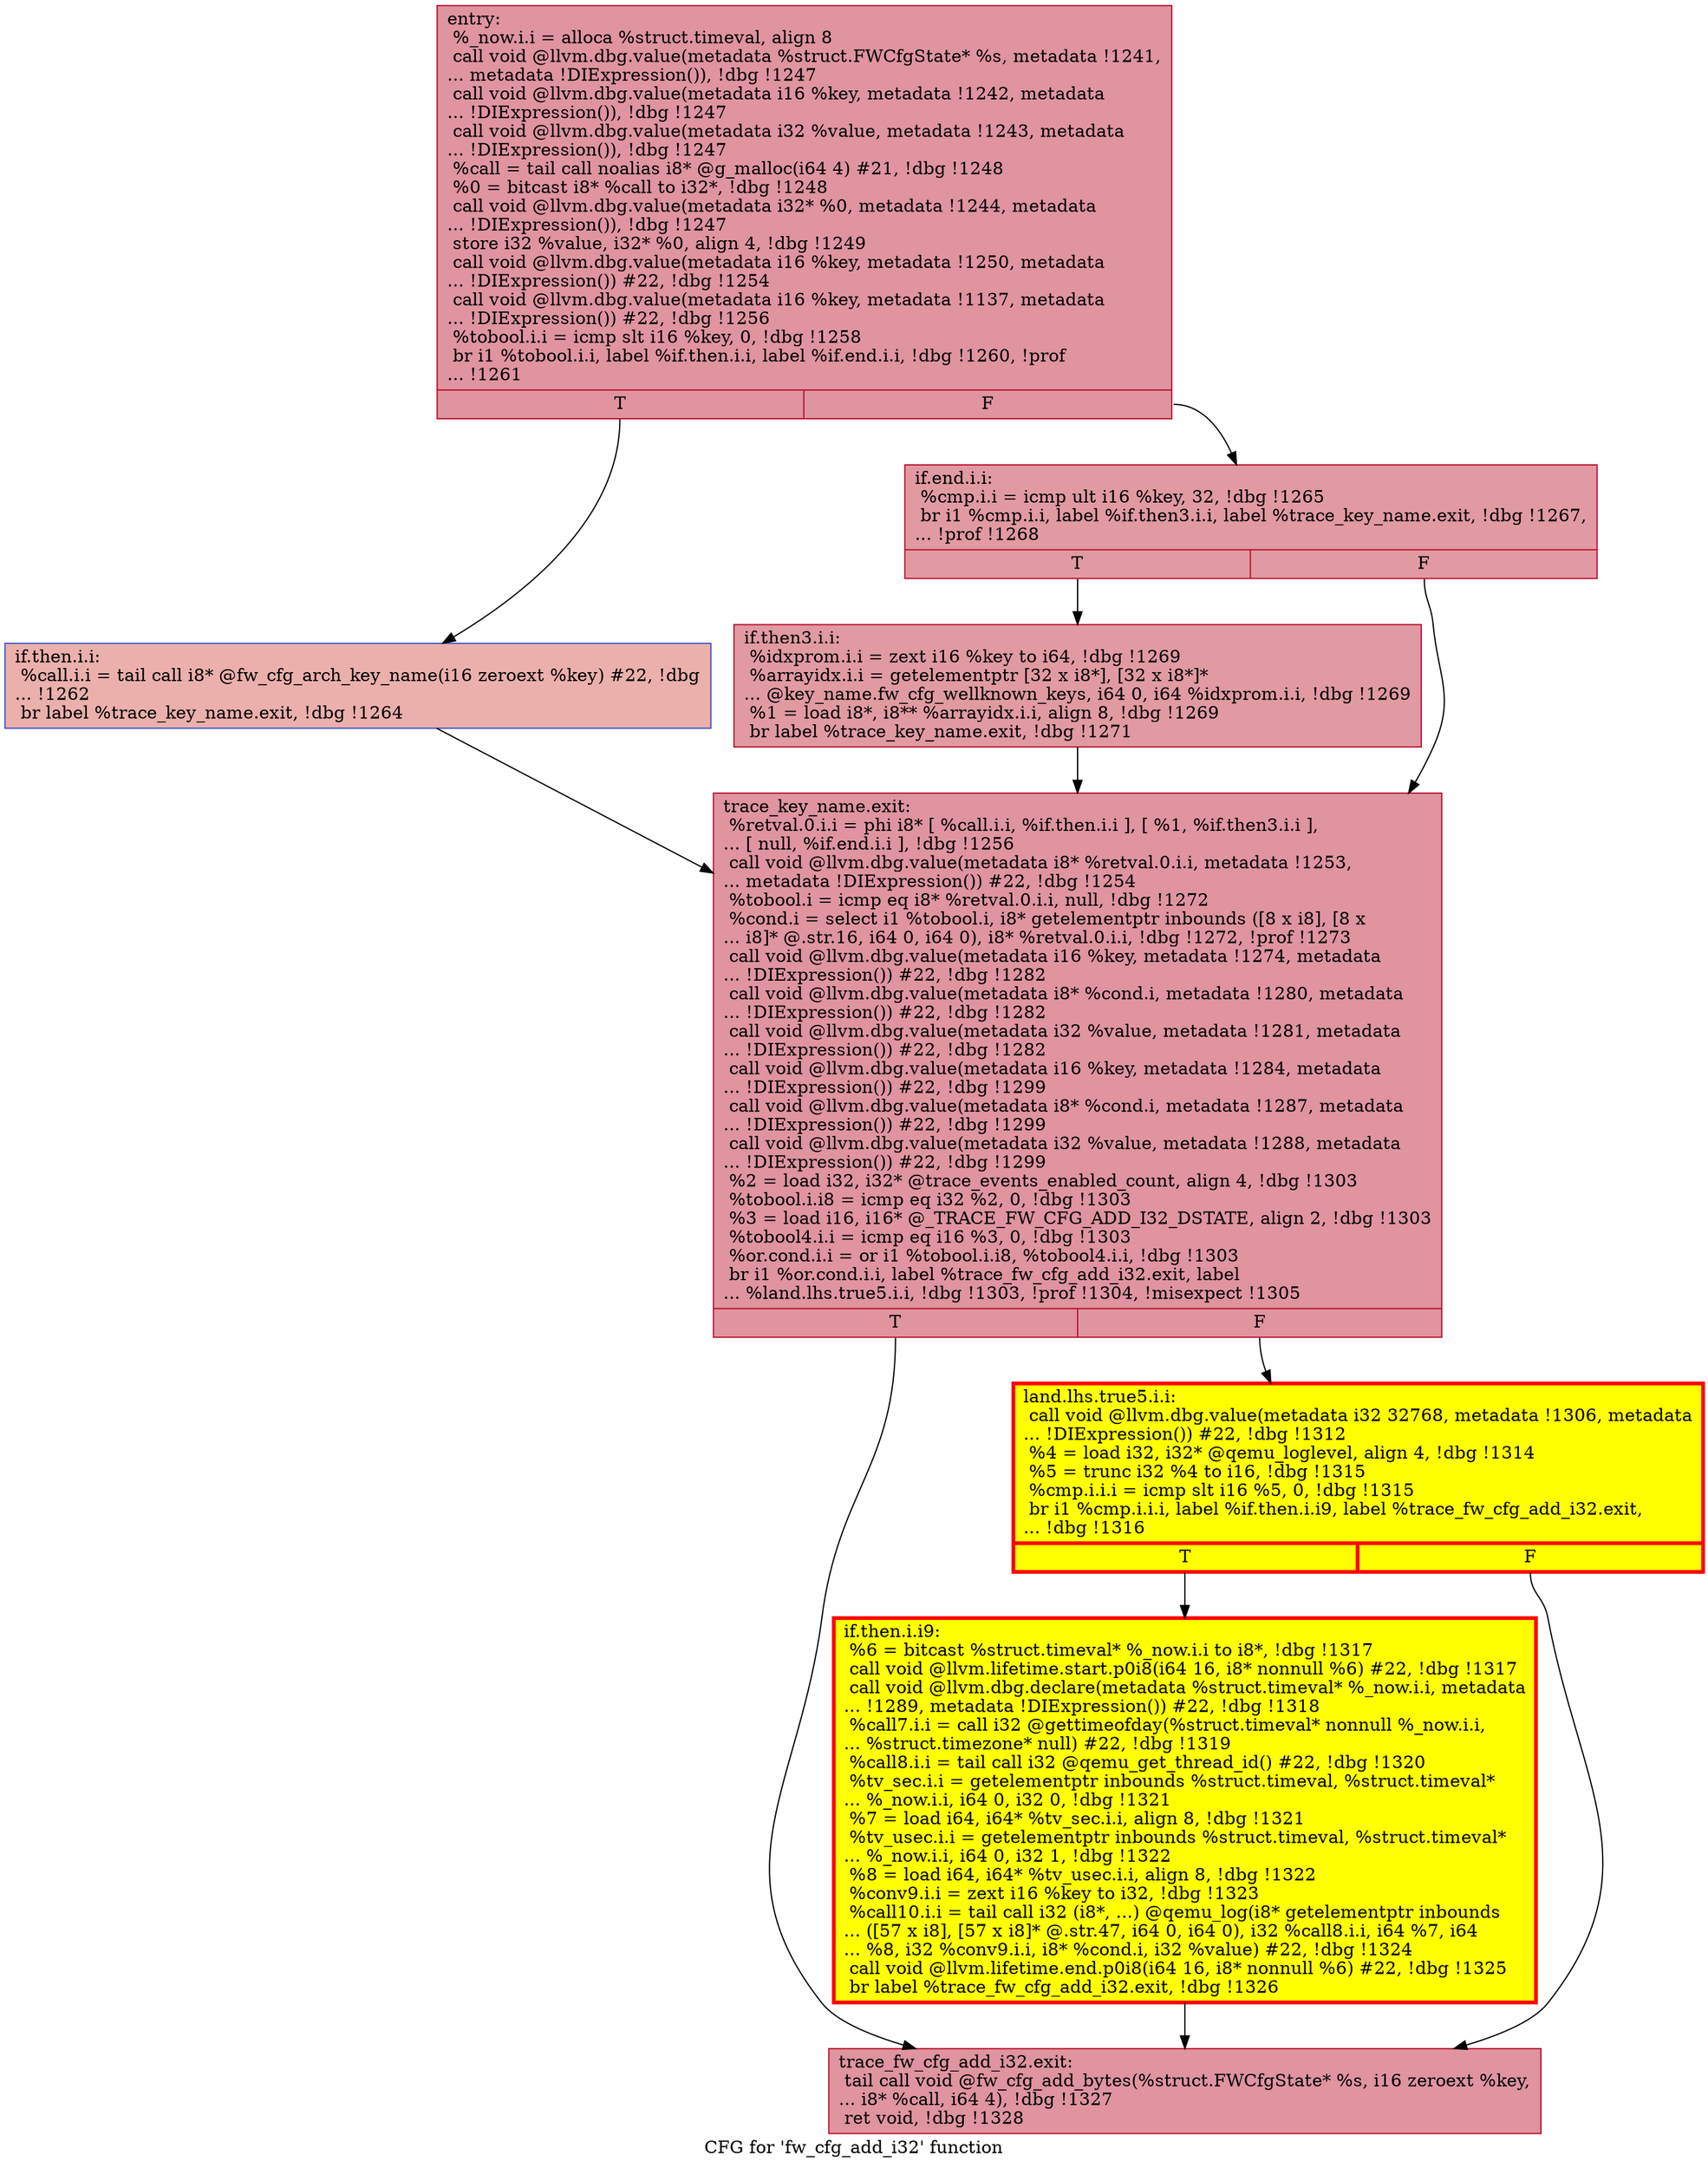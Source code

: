 digraph "CFG for 'fw_cfg_add_i32' function" {
	label="CFG for 'fw_cfg_add_i32' function";

	Node0x561075cabdf0 [shape=record,color="#b70d28ff", style=filled, fillcolor="#b70d2870",label="{entry:\l  %_now.i.i = alloca %struct.timeval, align 8\l  call void @llvm.dbg.value(metadata %struct.FWCfgState* %s, metadata !1241,\l... metadata !DIExpression()), !dbg !1247\l  call void @llvm.dbg.value(metadata i16 %key, metadata !1242, metadata\l... !DIExpression()), !dbg !1247\l  call void @llvm.dbg.value(metadata i32 %value, metadata !1243, metadata\l... !DIExpression()), !dbg !1247\l  %call = tail call noalias i8* @g_malloc(i64 4) #21, !dbg !1248\l  %0 = bitcast i8* %call to i32*, !dbg !1248\l  call void @llvm.dbg.value(metadata i32* %0, metadata !1244, metadata\l... !DIExpression()), !dbg !1247\l  store i32 %value, i32* %0, align 4, !dbg !1249\l  call void @llvm.dbg.value(metadata i16 %key, metadata !1250, metadata\l... !DIExpression()) #22, !dbg !1254\l  call void @llvm.dbg.value(metadata i16 %key, metadata !1137, metadata\l... !DIExpression()) #22, !dbg !1256\l  %tobool.i.i = icmp slt i16 %key, 0, !dbg !1258\l  br i1 %tobool.i.i, label %if.then.i.i, label %if.end.i.i, !dbg !1260, !prof\l... !1261\l|{<s0>T|<s1>F}}"];
	Node0x561075cabdf0:s0 -> Node0x561075d891a0;
	Node0x561075cabdf0:s1 -> Node0x561075bc1590;
	Node0x561075d891a0 [shape=record,color="#3d50c3ff", style=filled, fillcolor="#d24b4070",label="{if.then.i.i:                                      \l  %call.i.i = tail call i8* @fw_cfg_arch_key_name(i16 zeroext %key) #22, !dbg\l... !1262\l  br label %trace_key_name.exit, !dbg !1264\l}"];
	Node0x561075d891a0 -> Node0x561075e72600;
	Node0x561075bc1590 [shape=record,color="#b70d28ff", style=filled, fillcolor="#bb1b2c70",label="{if.end.i.i:                                       \l  %cmp.i.i = icmp ult i16 %key, 32, !dbg !1265\l  br i1 %cmp.i.i, label %if.then3.i.i, label %trace_key_name.exit, !dbg !1267,\l... !prof !1268\l|{<s0>T|<s1>F}}"];
	Node0x561075bc1590:s0 -> Node0x561075d69730;
	Node0x561075bc1590:s1 -> Node0x561075e72600;
	Node0x561075d69730 [shape=record,color="#b70d28ff", style=filled, fillcolor="#bb1b2c70",label="{if.then3.i.i:                                     \l  %idxprom.i.i = zext i16 %key to i64, !dbg !1269\l  %arrayidx.i.i = getelementptr [32 x i8*], [32 x i8*]*\l... @key_name.fw_cfg_wellknown_keys, i64 0, i64 %idxprom.i.i, !dbg !1269\l  %1 = load i8*, i8** %arrayidx.i.i, align 8, !dbg !1269\l  br label %trace_key_name.exit, !dbg !1271\l}"];
	Node0x561075d69730 -> Node0x561075e72600;
	Node0x561075e72600 [shape=record,color="#b70d28ff", style=filled, fillcolor="#b70d2870",label="{trace_key_name.exit:                              \l  %retval.0.i.i = phi i8* [ %call.i.i, %if.then.i.i ], [ %1, %if.then3.i.i ],\l... [ null, %if.end.i.i ], !dbg !1256\l  call void @llvm.dbg.value(metadata i8* %retval.0.i.i, metadata !1253,\l... metadata !DIExpression()) #22, !dbg !1254\l  %tobool.i = icmp eq i8* %retval.0.i.i, null, !dbg !1272\l  %cond.i = select i1 %tobool.i, i8* getelementptr inbounds ([8 x i8], [8 x\l... i8]* @.str.16, i64 0, i64 0), i8* %retval.0.i.i, !dbg !1272, !prof !1273\l  call void @llvm.dbg.value(metadata i16 %key, metadata !1274, metadata\l... !DIExpression()) #22, !dbg !1282\l  call void @llvm.dbg.value(metadata i8* %cond.i, metadata !1280, metadata\l... !DIExpression()) #22, !dbg !1282\l  call void @llvm.dbg.value(metadata i32 %value, metadata !1281, metadata\l... !DIExpression()) #22, !dbg !1282\l  call void @llvm.dbg.value(metadata i16 %key, metadata !1284, metadata\l... !DIExpression()) #22, !dbg !1299\l  call void @llvm.dbg.value(metadata i8* %cond.i, metadata !1287, metadata\l... !DIExpression()) #22, !dbg !1299\l  call void @llvm.dbg.value(metadata i32 %value, metadata !1288, metadata\l... !DIExpression()) #22, !dbg !1299\l  %2 = load i32, i32* @trace_events_enabled_count, align 4, !dbg !1303\l  %tobool.i.i8 = icmp eq i32 %2, 0, !dbg !1303\l  %3 = load i16, i16* @_TRACE_FW_CFG_ADD_I32_DSTATE, align 2, !dbg !1303\l  %tobool4.i.i = icmp eq i16 %3, 0, !dbg !1303\l  %or.cond.i.i = or i1 %tobool.i.i8, %tobool4.i.i, !dbg !1303\l  br i1 %or.cond.i.i, label %trace_fw_cfg_add_i32.exit, label\l... %land.lhs.true5.i.i, !dbg !1303, !prof !1304, !misexpect !1305\l|{<s0>T|<s1>F}}"];
	Node0x561075e72600:s0 -> Node0x561075e31130;
	Node0x561075e72600:s1 -> Node0x561075e825c0;
	Node0x561075e825c0 [shape=record,penwidth=3.0, style="filled", color="red", fillcolor="yellow",label="{land.lhs.true5.i.i:                               \l  call void @llvm.dbg.value(metadata i32 32768, metadata !1306, metadata\l... !DIExpression()) #22, !dbg !1312\l  %4 = load i32, i32* @qemu_loglevel, align 4, !dbg !1314\l  %5 = trunc i32 %4 to i16, !dbg !1315\l  %cmp.i.i.i = icmp slt i16 %5, 0, !dbg !1315\l  br i1 %cmp.i.i.i, label %if.then.i.i9, label %trace_fw_cfg_add_i32.exit,\l... !dbg !1316\l|{<s0>T|<s1>F}}"];
	Node0x561075e825c0:s0 -> Node0x561075e72ef0;
	Node0x561075e825c0:s1 -> Node0x561075e31130;
	Node0x561075e72ef0 [shape=record,penwidth=3.0, style="filled", color="red", fillcolor="yellow",label="{if.then.i.i9:                                     \l  %6 = bitcast %struct.timeval* %_now.i.i to i8*, !dbg !1317\l  call void @llvm.lifetime.start.p0i8(i64 16, i8* nonnull %6) #22, !dbg !1317\l  call void @llvm.dbg.declare(metadata %struct.timeval* %_now.i.i, metadata\l... !1289, metadata !DIExpression()) #22, !dbg !1318\l  %call7.i.i = call i32 @gettimeofday(%struct.timeval* nonnull %_now.i.i,\l... %struct.timezone* null) #22, !dbg !1319\l  %call8.i.i = tail call i32 @qemu_get_thread_id() #22, !dbg !1320\l  %tv_sec.i.i = getelementptr inbounds %struct.timeval, %struct.timeval*\l... %_now.i.i, i64 0, i32 0, !dbg !1321\l  %7 = load i64, i64* %tv_sec.i.i, align 8, !dbg !1321\l  %tv_usec.i.i = getelementptr inbounds %struct.timeval, %struct.timeval*\l... %_now.i.i, i64 0, i32 1, !dbg !1322\l  %8 = load i64, i64* %tv_usec.i.i, align 8, !dbg !1322\l  %conv9.i.i = zext i16 %key to i32, !dbg !1323\l  %call10.i.i = tail call i32 (i8*, ...) @qemu_log(i8* getelementptr inbounds\l... ([57 x i8], [57 x i8]* @.str.47, i64 0, i64 0), i32 %call8.i.i, i64 %7, i64\l... %8, i32 %conv9.i.i, i8* %cond.i, i32 %value) #22, !dbg !1324\l  call void @llvm.lifetime.end.p0i8(i64 16, i8* nonnull %6) #22, !dbg !1325\l  br label %trace_fw_cfg_add_i32.exit, !dbg !1326\l}"];
	Node0x561075e72ef0 -> Node0x561075e31130;
	Node0x561075e31130 [shape=record,color="#b70d28ff", style=filled, fillcolor="#b70d2870",label="{trace_fw_cfg_add_i32.exit:                        \l  tail call void @fw_cfg_add_bytes(%struct.FWCfgState* %s, i16 zeroext %key,\l... i8* %call, i64 4), !dbg !1327\l  ret void, !dbg !1328\l}"];
}
